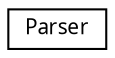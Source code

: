 digraph G
{
  edge [fontname="FreeSans.ttf",fontsize="10",labelfontname="FreeSans.ttf",labelfontsize="10"];
  node [fontname="FreeSans.ttf",fontsize="10",shape=record];
  rankdir=LR;
  Node1 [label="Parser",height=0.2,width=0.4,color="black", fillcolor="white", style="filled",URL="$classParser.html",tooltip="Clase que facilita la lectura de información desde archivos XML situados en la tarjeta SD de la conso..."];
}
